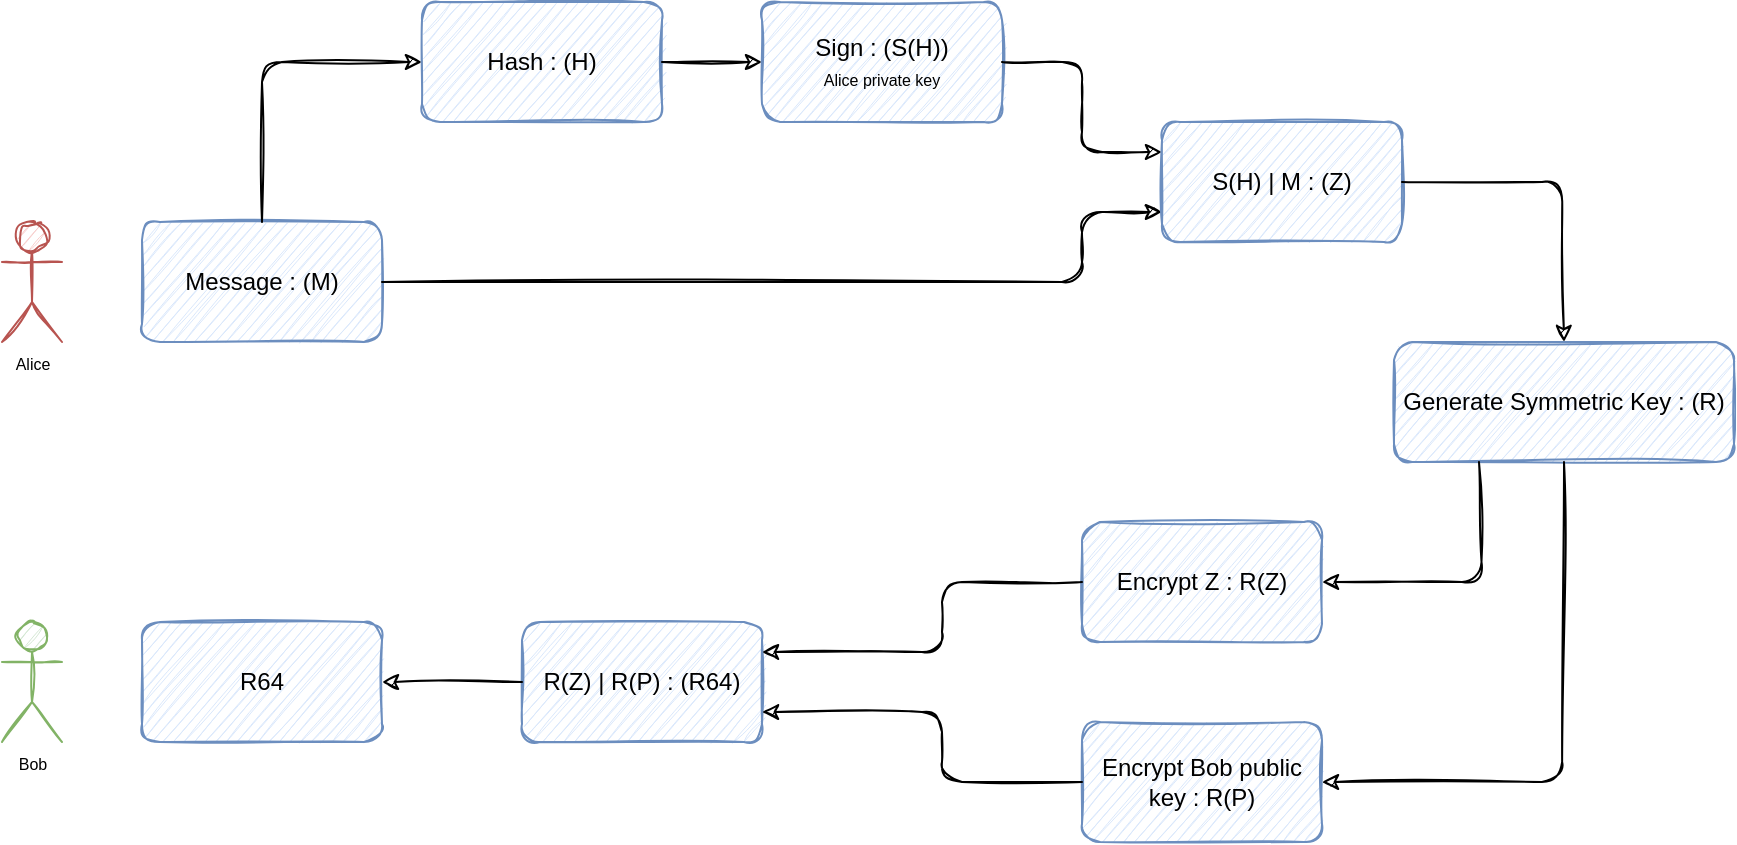 <mxfile version="20.0.3" type="device"><diagram id="7PtkNxQrlUdaofQlO_sF" name="Page-1"><mxGraphModel dx="1778" dy="958" grid="1" gridSize="10" guides="1" tooltips="1" connect="1" arrows="1" fold="1" page="1" pageScale="1" pageWidth="850" pageHeight="1100" math="0" shadow="0"><root><mxCell id="0"/><mxCell id="1" parent="0"/><mxCell id="trcPtw2CK0fO3X136BjZ-1" value="Message : (M)" style="rounded=1;whiteSpace=wrap;html=1;sketch=1;fillColor=#dae8fc;strokeColor=#6c8ebf;" vertex="1" parent="1"><mxGeometry x="490" y="410" width="120" height="60" as="geometry"/></mxCell><mxCell id="trcPtw2CK0fO3X136BjZ-2" value="" style="endArrow=classic;html=1;rounded=1;sketch=1;exitX=0.5;exitY=0;exitDx=0;exitDy=0;entryX=0;entryY=0.5;entryDx=0;entryDy=0;" edge="1" parent="1" source="trcPtw2CK0fO3X136BjZ-1" target="trcPtw2CK0fO3X136BjZ-3"><mxGeometry width="50" height="50" relative="1" as="geometry"><mxPoint x="530" y="470" as="sourcePoint"/><mxPoint x="660" y="330" as="targetPoint"/><Array as="points"><mxPoint x="550" y="330"/></Array></mxGeometry></mxCell><mxCell id="trcPtw2CK0fO3X136BjZ-3" value="Hash : (H)" style="rounded=1;whiteSpace=wrap;html=1;sketch=1;fillColor=#dae8fc;strokeColor=#6c8ebf;" vertex="1" parent="1"><mxGeometry x="630" y="300" width="120" height="60" as="geometry"/></mxCell><mxCell id="trcPtw2CK0fO3X136BjZ-4" value="" style="endArrow=classic;html=1;rounded=1;sketch=1;exitX=1;exitY=0.5;exitDx=0;exitDy=0;entryX=0;entryY=0.5;entryDx=0;entryDy=0;" edge="1" parent="1" source="trcPtw2CK0fO3X136BjZ-3" target="trcPtw2CK0fO3X136BjZ-5"><mxGeometry width="50" height="50" relative="1" as="geometry"><mxPoint x="820" y="470" as="sourcePoint"/><mxPoint x="870" y="420" as="targetPoint"/></mxGeometry></mxCell><mxCell id="trcPtw2CK0fO3X136BjZ-5" value="Sign : (S(H))&lt;br&gt;&lt;font style=&quot;font-size: 8px;&quot;&gt;Alice private key&lt;/font&gt;" style="rounded=1;whiteSpace=wrap;html=1;sketch=1;fillColor=#dae8fc;strokeColor=#6c8ebf;" vertex="1" parent="1"><mxGeometry x="800" y="300" width="120" height="60" as="geometry"/></mxCell><mxCell id="trcPtw2CK0fO3X136BjZ-6" value="" style="endArrow=classic;html=1;rounded=1;sketch=1;exitX=1;exitY=0.5;exitDx=0;exitDy=0;entryX=0;entryY=0.75;entryDx=0;entryDy=0;" edge="1" parent="1" source="trcPtw2CK0fO3X136BjZ-1" target="trcPtw2CK0fO3X136BjZ-8"><mxGeometry width="50" height="50" relative="1" as="geometry"><mxPoint x="820" y="470" as="sourcePoint"/><mxPoint x="1100" y="410" as="targetPoint"/><Array as="points"><mxPoint x="960" y="440"/><mxPoint x="960" y="405"/></Array></mxGeometry></mxCell><mxCell id="trcPtw2CK0fO3X136BjZ-7" value="" style="endArrow=classic;html=1;rounded=1;sketch=1;exitX=1;exitY=0.5;exitDx=0;exitDy=0;entryX=0;entryY=0.25;entryDx=0;entryDy=0;" edge="1" parent="1" source="trcPtw2CK0fO3X136BjZ-5" target="trcPtw2CK0fO3X136BjZ-8"><mxGeometry width="50" height="50" relative="1" as="geometry"><mxPoint x="820" y="340" as="sourcePoint"/><mxPoint x="1100" y="330" as="targetPoint"/><Array as="points"><mxPoint x="960" y="330"/><mxPoint x="960" y="375"/></Array></mxGeometry></mxCell><mxCell id="trcPtw2CK0fO3X136BjZ-8" value="S(H) | M : (Z)" style="rounded=1;whiteSpace=wrap;html=1;sketch=1;fillColor=#dae8fc;strokeColor=#6c8ebf;" vertex="1" parent="1"><mxGeometry x="1000" y="360" width="120" height="60" as="geometry"/></mxCell><mxCell id="trcPtw2CK0fO3X136BjZ-11" value="" style="endArrow=classic;html=1;rounded=1;sketch=1;fontSize=8;exitX=1;exitY=0.5;exitDx=0;exitDy=0;entryX=0.5;entryY=0;entryDx=0;entryDy=0;" edge="1" parent="1" source="trcPtw2CK0fO3X136BjZ-8" target="trcPtw2CK0fO3X136BjZ-12"><mxGeometry width="50" height="50" relative="1" as="geometry"><mxPoint x="740" y="480" as="sourcePoint"/><mxPoint x="1200" y="470" as="targetPoint"/><Array as="points"><mxPoint x="1200" y="390"/></Array></mxGeometry></mxCell><mxCell id="trcPtw2CK0fO3X136BjZ-12" value="Generate Symmetric Key : (R)" style="rounded=1;whiteSpace=wrap;html=1;sketch=1;fillColor=#dae8fc;strokeColor=#6c8ebf;" vertex="1" parent="1"><mxGeometry x="1116" y="470" width="170" height="60" as="geometry"/></mxCell><mxCell id="trcPtw2CK0fO3X136BjZ-13" value="" style="endArrow=classic;html=1;rounded=1;sketch=1;fontSize=8;exitX=0.25;exitY=1;exitDx=0;exitDy=0;entryX=1;entryY=0.5;entryDx=0;entryDy=0;" edge="1" parent="1" source="trcPtw2CK0fO3X136BjZ-12" target="trcPtw2CK0fO3X136BjZ-14"><mxGeometry width="50" height="50" relative="1" as="geometry"><mxPoint x="820" y="500" as="sourcePoint"/><mxPoint x="1180" y="650" as="targetPoint"/><Array as="points"><mxPoint x="1160" y="590"/></Array></mxGeometry></mxCell><mxCell id="trcPtw2CK0fO3X136BjZ-14" value="Encrypt Z : R(Z)" style="rounded=1;whiteSpace=wrap;html=1;sketch=1;fillColor=#dae8fc;strokeColor=#6c8ebf;" vertex="1" parent="1"><mxGeometry x="960" y="560" width="120" height="60" as="geometry"/></mxCell><mxCell id="trcPtw2CK0fO3X136BjZ-15" value="Encrypt Bob public key : R(P)" style="rounded=1;whiteSpace=wrap;html=1;sketch=1;fillColor=#dae8fc;strokeColor=#6c8ebf;" vertex="1" parent="1"><mxGeometry x="960" y="660" width="120" height="60" as="geometry"/></mxCell><mxCell id="trcPtw2CK0fO3X136BjZ-16" value="" style="endArrow=classic;html=1;rounded=1;sketch=1;fontSize=8;exitX=0.5;exitY=1;exitDx=0;exitDy=0;entryX=1;entryY=0.5;entryDx=0;entryDy=0;" edge="1" parent="1" source="trcPtw2CK0fO3X136BjZ-12" target="trcPtw2CK0fO3X136BjZ-15"><mxGeometry width="50" height="50" relative="1" as="geometry"><mxPoint x="1168.5" y="540" as="sourcePoint"/><mxPoint x="1126.0" y="610" as="targetPoint"/><Array as="points"><mxPoint x="1200" y="690"/></Array></mxGeometry></mxCell><mxCell id="trcPtw2CK0fO3X136BjZ-17" value="R(Z) | R(P) : (R64)" style="rounded=1;whiteSpace=wrap;html=1;sketch=1;fillColor=#dae8fc;strokeColor=#6c8ebf;" vertex="1" parent="1"><mxGeometry x="680" y="610" width="120" height="60" as="geometry"/></mxCell><mxCell id="trcPtw2CK0fO3X136BjZ-18" value="" style="endArrow=classic;html=1;rounded=1;sketch=1;fontSize=8;entryX=1;entryY=0.25;entryDx=0;entryDy=0;exitX=0;exitY=0.5;exitDx=0;exitDy=0;" edge="1" parent="1" source="trcPtw2CK0fO3X136BjZ-14" target="trcPtw2CK0fO3X136BjZ-17"><mxGeometry width="50" height="50" relative="1" as="geometry"><mxPoint x="900" y="700" as="sourcePoint"/><mxPoint x="990" y="610" as="targetPoint"/><Array as="points"><mxPoint x="890" y="590"/><mxPoint x="890" y="625"/></Array></mxGeometry></mxCell><mxCell id="trcPtw2CK0fO3X136BjZ-19" value="" style="endArrow=classic;html=1;rounded=1;sketch=1;fontSize=8;entryX=1;entryY=0.75;entryDx=0;entryDy=0;exitX=0;exitY=0.5;exitDx=0;exitDy=0;" edge="1" parent="1" source="trcPtw2CK0fO3X136BjZ-15" target="trcPtw2CK0fO3X136BjZ-17"><mxGeometry width="50" height="50" relative="1" as="geometry"><mxPoint x="1006" y="610" as="sourcePoint"/><mxPoint x="900" y="645" as="targetPoint"/><Array as="points"><mxPoint x="890" y="690"/><mxPoint x="890" y="655"/></Array></mxGeometry></mxCell><mxCell id="trcPtw2CK0fO3X136BjZ-20" value="R64" style="rounded=1;whiteSpace=wrap;html=1;sketch=1;fillColor=#dae8fc;strokeColor=#6c8ebf;" vertex="1" parent="1"><mxGeometry x="490" y="610" width="120" height="60" as="geometry"/></mxCell><mxCell id="trcPtw2CK0fO3X136BjZ-21" value="" style="endArrow=classic;html=1;rounded=1;sketch=1;fontSize=8;entryX=1;entryY=0.5;entryDx=0;entryDy=0;exitX=0;exitY=0.5;exitDx=0;exitDy=0;" edge="1" parent="1" source="trcPtw2CK0fO3X136BjZ-17" target="trcPtw2CK0fO3X136BjZ-20"><mxGeometry width="50" height="50" relative="1" as="geometry"><mxPoint x="880" y="670" as="sourcePoint"/><mxPoint x="930" y="620" as="targetPoint"/></mxGeometry></mxCell><mxCell id="trcPtw2CK0fO3X136BjZ-22" value="Alice" style="shape=umlActor;verticalLabelPosition=bottom;verticalAlign=top;html=1;outlineConnect=0;rounded=1;sketch=1;fontSize=8;fillColor=#f8cecc;strokeColor=#b85450;" vertex="1" parent="1"><mxGeometry x="420" y="410" width="30" height="60" as="geometry"/></mxCell><mxCell id="trcPtw2CK0fO3X136BjZ-23" value="Bob" style="shape=umlActor;verticalLabelPosition=bottom;verticalAlign=top;html=1;outlineConnect=0;rounded=1;sketch=1;fontSize=8;fillColor=#d5e8d4;strokeColor=#82b366;" vertex="1" parent="1"><mxGeometry x="420" y="610" width="30" height="60" as="geometry"/></mxCell></root></mxGraphModel></diagram></mxfile>